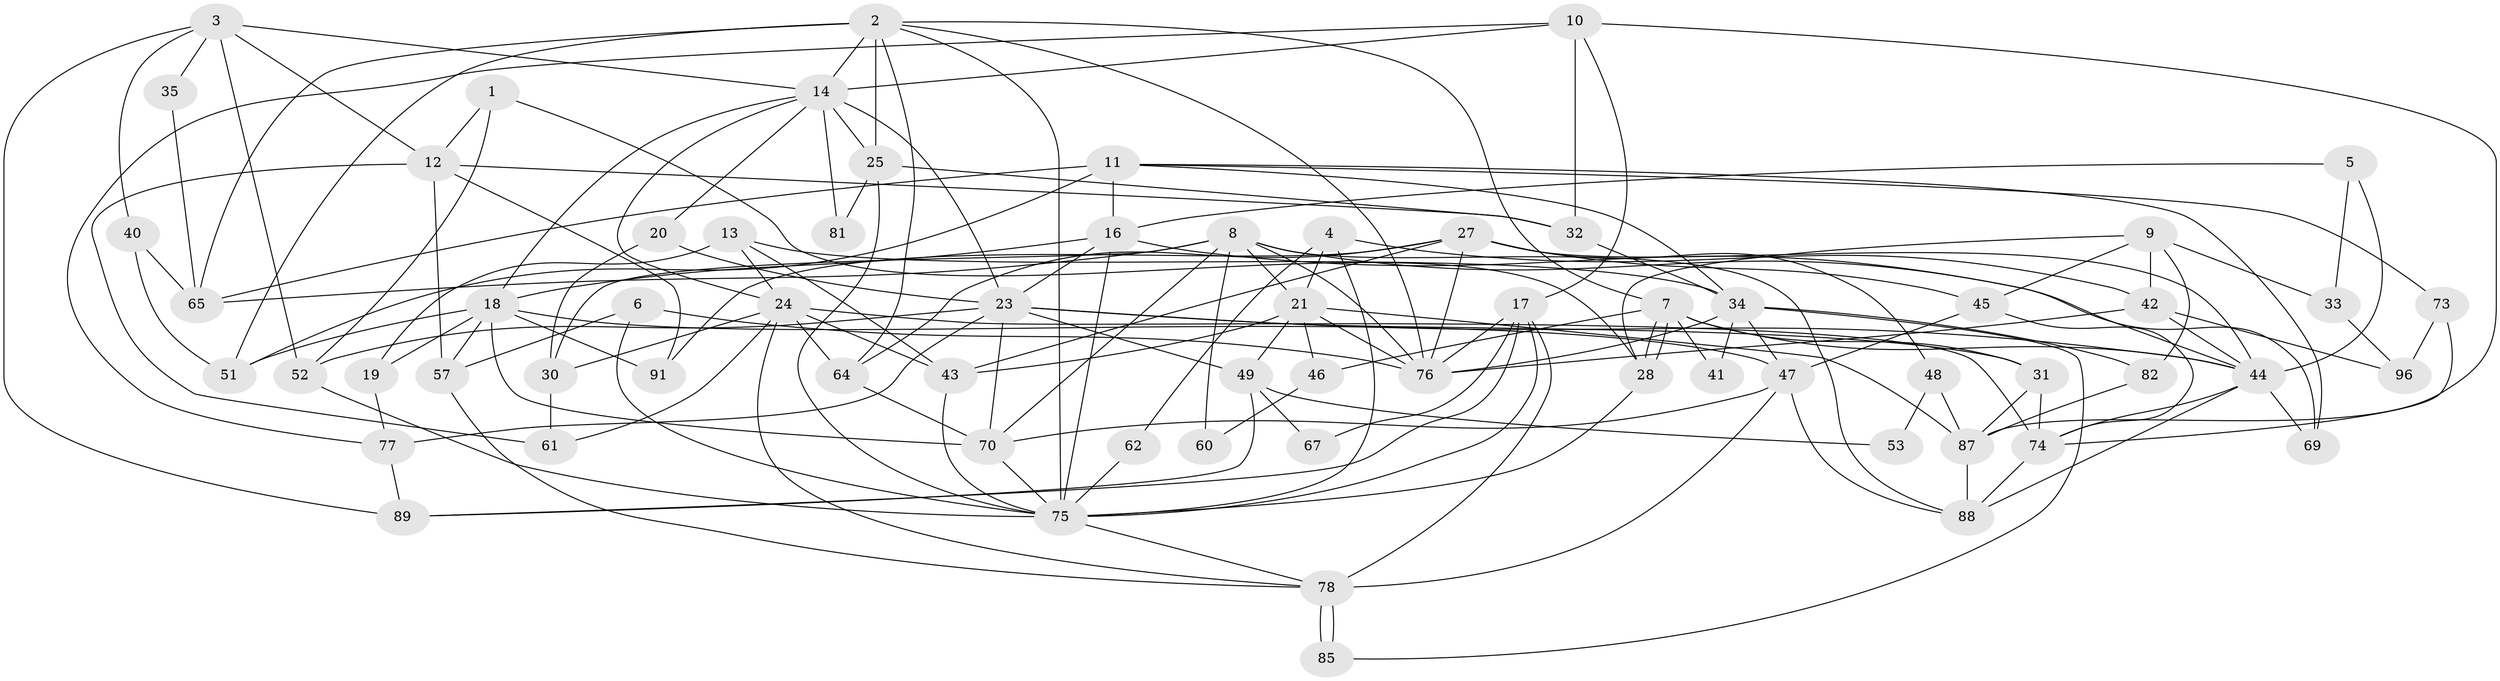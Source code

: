 // original degree distribution, {2: 0.12, 4: 0.28, 3: 0.3, 5: 0.15, 7: 0.06, 6: 0.08, 9: 0.01}
// Generated by graph-tools (version 1.1) at 2025/11/02/21/25 10:11:15]
// undirected, 67 vertices, 162 edges
graph export_dot {
graph [start="1"]
  node [color=gray90,style=filled];
  1 [super="+26"];
  2 [super="+59"];
  3 [super="+36"];
  4 [super="+39"];
  5;
  6;
  7 [super="+90"];
  8 [super="+55"];
  9;
  10 [super="+72"];
  11 [super="+56"];
  12 [super="+66"];
  13 [super="+37"];
  14 [super="+15"];
  16 [super="+22"];
  17 [super="+58"];
  18 [super="+54"];
  19;
  20;
  21 [super="+29"];
  23 [super="+93"];
  24 [super="+50"];
  25 [super="+63"];
  27 [super="+98"];
  28;
  30 [super="+38"];
  31;
  32;
  33;
  34 [super="+86"];
  35;
  40;
  41;
  42;
  43 [super="+84"];
  44 [super="+100"];
  45;
  46;
  47 [super="+80"];
  48;
  49;
  51 [super="+94"];
  52;
  53;
  57;
  60;
  61;
  62;
  64;
  65 [super="+68"];
  67;
  69;
  70 [super="+71"];
  73 [super="+83"];
  74 [super="+79"];
  75 [super="+99"];
  76 [super="+95"];
  77;
  78 [super="+97"];
  81;
  82 [super="+92"];
  85;
  87;
  88;
  89;
  91;
  96;
  1 -- 28;
  1 -- 12;
  1 -- 52;
  2 -- 51 [weight=2];
  2 -- 75;
  2 -- 7;
  2 -- 64;
  2 -- 65;
  2 -- 25;
  2 -- 76;
  2 -- 14;
  3 -- 52;
  3 -- 12;
  3 -- 14;
  3 -- 40;
  3 -- 35;
  3 -- 89;
  4 -- 42;
  4 -- 75;
  4 -- 62;
  4 -- 21;
  5 -- 33;
  5 -- 44;
  5 -- 16;
  6 -- 57;
  6 -- 75;
  6 -- 76;
  7 -- 28;
  7 -- 28;
  7 -- 31;
  7 -- 41;
  7 -- 44;
  7 -- 46;
  8 -- 30;
  8 -- 60;
  8 -- 65;
  8 -- 21;
  8 -- 88;
  8 -- 44;
  8 -- 70;
  8 -- 76;
  9 -- 42;
  9 -- 28;
  9 -- 33;
  9 -- 45;
  9 -- 82;
  10 -- 87;
  10 -- 14;
  10 -- 32;
  10 -- 17;
  10 -- 77;
  11 -- 16;
  11 -- 34;
  11 -- 51;
  11 -- 65 [weight=2];
  11 -- 69;
  11 -- 73;
  12 -- 57;
  12 -- 32;
  12 -- 91;
  12 -- 61;
  13 -- 24;
  13 -- 34;
  13 -- 43;
  13 -- 19;
  14 -- 23;
  14 -- 18;
  14 -- 24;
  14 -- 25;
  14 -- 81;
  14 -- 20;
  16 -- 23;
  16 -- 69;
  16 -- 18;
  16 -- 75;
  17 -- 76;
  17 -- 67;
  17 -- 75;
  17 -- 89;
  17 -- 78;
  18 -- 47 [weight=2];
  18 -- 51;
  18 -- 19;
  18 -- 70;
  18 -- 57;
  18 -- 91;
  19 -- 77;
  20 -- 23;
  20 -- 30;
  21 -- 87;
  21 -- 43;
  21 -- 46;
  21 -- 49;
  21 -- 76;
  23 -- 70;
  23 -- 77;
  23 -- 49;
  23 -- 52;
  23 -- 44;
  23 -- 31;
  24 -- 64;
  24 -- 78;
  24 -- 61;
  24 -- 30;
  24 -- 74;
  24 -- 43;
  25 -- 32;
  25 -- 81;
  25 -- 75;
  27 -- 45;
  27 -- 48;
  27 -- 91;
  27 -- 64;
  27 -- 76;
  27 -- 44;
  27 -- 43;
  28 -- 75;
  30 -- 61;
  31 -- 74;
  31 -- 87;
  32 -- 34;
  33 -- 96;
  34 -- 76;
  34 -- 82;
  34 -- 85;
  34 -- 41;
  34 -- 47;
  35 -- 65;
  40 -- 65;
  40 -- 51;
  42 -- 44;
  42 -- 96;
  42 -- 76;
  43 -- 75;
  44 -- 69;
  44 -- 88;
  44 -- 74;
  45 -- 47;
  45 -- 74;
  46 -- 60;
  47 -- 78;
  47 -- 70;
  47 -- 88;
  48 -- 87;
  48 -- 53;
  49 -- 53;
  49 -- 67;
  49 -- 89;
  52 -- 75;
  57 -- 78;
  62 -- 75;
  64 -- 70;
  70 -- 75;
  73 -- 74;
  73 -- 96;
  74 -- 88;
  75 -- 78;
  77 -- 89;
  78 -- 85;
  78 -- 85;
  82 -- 87 [weight=2];
  87 -- 88;
}
